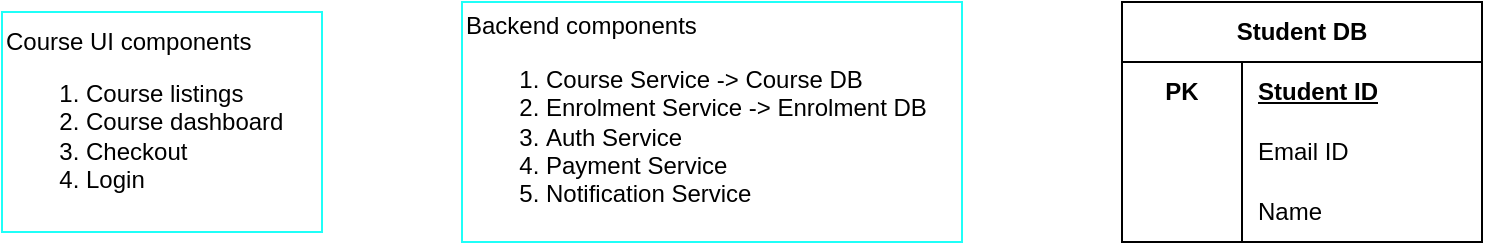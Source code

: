 <mxfile version="24.8.6">
  <diagram name="Page-1" id="m7iHzihGbG0gObyQ4w-n">
    <mxGraphModel dx="984" dy="565" grid="1" gridSize="10" guides="1" tooltips="1" connect="1" arrows="1" fold="1" page="1" pageScale="1" pageWidth="827" pageHeight="1169" math="0" shadow="0">
      <root>
        <mxCell id="0" />
        <mxCell id="1" parent="0" />
        <mxCell id="3XhUzOHjpU7zTOnsgZtM-4" value="Course UI components&lt;div&gt;&lt;ol&gt;&lt;li&gt;Course listings&lt;/li&gt;&lt;li&gt;Course dashboard&lt;/li&gt;&lt;li&gt;Checkout&lt;/li&gt;&lt;li&gt;Login&lt;/li&gt;&lt;/ol&gt;&lt;/div&gt;" style="text;html=1;align=left;verticalAlign=middle;resizable=0;points=[];autosize=1;strokeColor=#1FFFF8;fillColor=none;" vertex="1" parent="1">
          <mxGeometry x="30" y="28" width="160" height="110" as="geometry" />
        </mxCell>
        <mxCell id="3XhUzOHjpU7zTOnsgZtM-5" value="Backend components&lt;div&gt;&lt;ol&gt;&lt;li&gt;Course Service -&amp;gt; Course DB&lt;/li&gt;&lt;li&gt;Enrolment Service -&amp;gt; Enrolment DB&lt;/li&gt;&lt;li&gt;Auth Service&lt;/li&gt;&lt;li&gt;Payment Service&lt;/li&gt;&lt;li&gt;Notification Service&lt;/li&gt;&lt;/ol&gt;&lt;/div&gt;" style="text;html=1;align=left;verticalAlign=middle;resizable=0;points=[];autosize=1;strokeColor=#1FFFF8;fillColor=none;" vertex="1" parent="1">
          <mxGeometry x="260" y="23" width="250" height="120" as="geometry" />
        </mxCell>
        <mxCell id="3XhUzOHjpU7zTOnsgZtM-14" value="Student DB" style="shape=table;startSize=30;container=1;collapsible=1;childLayout=tableLayout;fixedRows=1;rowLines=0;fontStyle=1;align=center;resizeLast=1;html=1;whiteSpace=wrap;" vertex="1" parent="1">
          <mxGeometry x="590" y="23" width="180" height="120" as="geometry" />
        </mxCell>
        <mxCell id="3XhUzOHjpU7zTOnsgZtM-15" value="" style="shape=tableRow;horizontal=0;startSize=0;swimlaneHead=0;swimlaneBody=0;fillColor=none;collapsible=0;dropTarget=0;points=[[0,0.5],[1,0.5]];portConstraint=eastwest;top=0;left=0;right=0;bottom=0;html=1;" vertex="1" parent="3XhUzOHjpU7zTOnsgZtM-14">
          <mxGeometry y="30" width="180" height="30" as="geometry" />
        </mxCell>
        <mxCell id="3XhUzOHjpU7zTOnsgZtM-16" value="PK" style="shape=partialRectangle;connectable=0;fillColor=none;top=0;left=0;bottom=0;right=0;fontStyle=1;overflow=hidden;html=1;whiteSpace=wrap;" vertex="1" parent="3XhUzOHjpU7zTOnsgZtM-15">
          <mxGeometry width="60" height="30" as="geometry">
            <mxRectangle width="60" height="30" as="alternateBounds" />
          </mxGeometry>
        </mxCell>
        <mxCell id="3XhUzOHjpU7zTOnsgZtM-17" value="Student ID" style="shape=partialRectangle;connectable=0;fillColor=none;top=0;left=0;bottom=0;right=0;align=left;spacingLeft=6;fontStyle=5;overflow=hidden;html=1;whiteSpace=wrap;" vertex="1" parent="3XhUzOHjpU7zTOnsgZtM-15">
          <mxGeometry x="60" width="120" height="30" as="geometry">
            <mxRectangle width="120" height="30" as="alternateBounds" />
          </mxGeometry>
        </mxCell>
        <mxCell id="3XhUzOHjpU7zTOnsgZtM-21" value="" style="shape=tableRow;horizontal=0;startSize=0;swimlaneHead=0;swimlaneBody=0;fillColor=none;collapsible=0;dropTarget=0;points=[[0,0.5],[1,0.5]];portConstraint=eastwest;top=0;left=0;right=0;bottom=0;html=1;" vertex="1" parent="3XhUzOHjpU7zTOnsgZtM-14">
          <mxGeometry y="60" width="180" height="30" as="geometry" />
        </mxCell>
        <mxCell id="3XhUzOHjpU7zTOnsgZtM-22" value="" style="shape=partialRectangle;connectable=0;fillColor=none;top=0;left=0;bottom=0;right=0;editable=1;overflow=hidden;html=1;whiteSpace=wrap;" vertex="1" parent="3XhUzOHjpU7zTOnsgZtM-21">
          <mxGeometry width="60" height="30" as="geometry">
            <mxRectangle width="60" height="30" as="alternateBounds" />
          </mxGeometry>
        </mxCell>
        <mxCell id="3XhUzOHjpU7zTOnsgZtM-23" value="Email ID" style="shape=partialRectangle;connectable=0;fillColor=none;top=0;left=0;bottom=0;right=0;align=left;spacingLeft=6;overflow=hidden;html=1;whiteSpace=wrap;" vertex="1" parent="3XhUzOHjpU7zTOnsgZtM-21">
          <mxGeometry x="60" width="120" height="30" as="geometry">
            <mxRectangle width="120" height="30" as="alternateBounds" />
          </mxGeometry>
        </mxCell>
        <mxCell id="3XhUzOHjpU7zTOnsgZtM-24" value="" style="shape=tableRow;horizontal=0;startSize=0;swimlaneHead=0;swimlaneBody=0;fillColor=none;collapsible=0;dropTarget=0;points=[[0,0.5],[1,0.5]];portConstraint=eastwest;top=0;left=0;right=0;bottom=0;html=1;" vertex="1" parent="3XhUzOHjpU7zTOnsgZtM-14">
          <mxGeometry y="90" width="180" height="30" as="geometry" />
        </mxCell>
        <mxCell id="3XhUzOHjpU7zTOnsgZtM-25" value="" style="shape=partialRectangle;connectable=0;fillColor=none;top=0;left=0;bottom=0;right=0;editable=1;overflow=hidden;html=1;whiteSpace=wrap;" vertex="1" parent="3XhUzOHjpU7zTOnsgZtM-24">
          <mxGeometry width="60" height="30" as="geometry">
            <mxRectangle width="60" height="30" as="alternateBounds" />
          </mxGeometry>
        </mxCell>
        <mxCell id="3XhUzOHjpU7zTOnsgZtM-26" value="Name" style="shape=partialRectangle;connectable=0;fillColor=none;top=0;left=0;bottom=0;right=0;align=left;spacingLeft=6;overflow=hidden;html=1;whiteSpace=wrap;" vertex="1" parent="3XhUzOHjpU7zTOnsgZtM-24">
          <mxGeometry x="60" width="120" height="30" as="geometry">
            <mxRectangle width="120" height="30" as="alternateBounds" />
          </mxGeometry>
        </mxCell>
      </root>
    </mxGraphModel>
  </diagram>
</mxfile>
